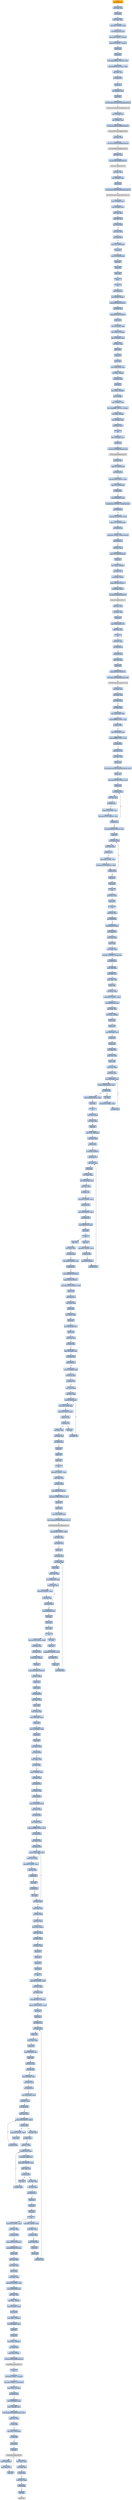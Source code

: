 digraph G {
node[shape=rectangle,style=filled,fillcolor=lightsteelblue,color=lightsteelblue]
bgcolor="transparent"
a0x0040e379call_0x00415d46[label="start\ncall 0x00415d46",color="lightgrey",fillcolor="orange"];
a0x00415d46movl_edi_edi[label="0x00415d46\nmovl %edi, %edi"];
a0x00415d48pushl_ebp[label="0x00415d48\npushl %ebp"];
a0x00415d49movl_esp_ebp[label="0x00415d49\nmovl %esp, %ebp"];
a0x00415d4bsubl_0x10UINT8_esp[label="0x00415d4b\nsubl $0x10<UINT8>, %esp"];
a0x00415d4emovl_0x004255d4_eax[label="0x00415d4e\nmovl 0x004255d4, %eax"];
a0x00415d53andl_0x0UINT8__8ebp_[label="0x00415d53\nandl $0x0<UINT8>, -8(%ebp)"];
a0x00415d57andl_0x0UINT8__4ebp_[label="0x00415d57\nandl $0x0<UINT8>, -4(%ebp)"];
a0x00415d5bpushl_ebx[label="0x00415d5b\npushl %ebx"];
a0x00415d5cpushl_edi[label="0x00415d5c\npushl %edi"];
a0x00415d5dmovl_0xbb40e64eUINT32_edi[label="0x00415d5d\nmovl $0xbb40e64e<UINT32>, %edi"];
a0x00415d62movl_0xffff0000UINT32_ebx[label="0x00415d62\nmovl $0xffff0000<UINT32>, %ebx"];
a0x00415d67cmpl_edi_eax[label="0x00415d67\ncmpl %edi, %eax"];
a0x00415d69je_0x00415d78[label="0x00415d69\nje 0x00415d78"];
a0x00415d78pushl_esi[label="0x00415d78\npushl %esi"];
a0x00415d79leal__8ebp__eax[label="0x00415d79\nleal -8(%ebp), %eax"];
a0x00415d7cpushl_eax[label="0x00415d7c\npushl %eax"];
a0x00415d7dcall_GetSystemTimeAsFileTime_kernel32_dll[label="0x00415d7d\ncall GetSystemTimeAsFileTime@kernel32.dll"];
GetSystemTimeAsFileTime_kernel32_dll[label="GetSystemTimeAsFileTime@kernel32.dll",color="lightgrey",fillcolor="lightgrey"];
a0x00415d83movl__4ebp__esi[label="0x00415d83\nmovl -4(%ebp), %esi"];
a0x00415d86xorl__8ebp__esi[label="0x00415d86\nxorl -8(%ebp), %esi"];
a0x00415d89call_GetCurrentProcessId_kernel32_dll[label="0x00415d89\ncall GetCurrentProcessId@kernel32.dll"];
GetCurrentProcessId_kernel32_dll[label="GetCurrentProcessId@kernel32.dll",color="lightgrey",fillcolor="lightgrey"];
a0x00415d8fxorl_eax_esi[label="0x00415d8f\nxorl %eax, %esi"];
a0x00415d91call_GetCurrentThreadId_kernel32_dll[label="0x00415d91\ncall GetCurrentThreadId@kernel32.dll"];
GetCurrentThreadId_kernel32_dll[label="GetCurrentThreadId@kernel32.dll",color="lightgrey",fillcolor="lightgrey"];
a0x00415d97xorl_eax_esi[label="0x00415d97\nxorl %eax, %esi"];
a0x00415d99call_GetTickCount_kernel32_dll[label="0x00415d99\ncall GetTickCount@kernel32.dll"];
GetTickCount_kernel32_dll[label="GetTickCount@kernel32.dll",color="lightgrey",fillcolor="lightgrey"];
a0x00415d9fxorl_eax_esi[label="0x00415d9f\nxorl %eax, %esi"];
a0x00415da1leal__16ebp__eax[label="0x00415da1\nleal -16(%ebp), %eax"];
a0x00415da4pushl_eax[label="0x00415da4\npushl %eax"];
a0x00415da5call_QueryPerformanceCounter_kernel32_dll[label="0x00415da5\ncall QueryPerformanceCounter@kernel32.dll"];
QueryPerformanceCounter_kernel32_dll[label="QueryPerformanceCounter@kernel32.dll",color="lightgrey",fillcolor="lightgrey"];
a0x00415dabmovl__12ebp__eax[label="0x00415dab\nmovl -12(%ebp), %eax"];
a0x00415daexorl__16ebp__eax[label="0x00415dae\nxorl -16(%ebp), %eax"];
a0x00415db1xorl_eax_esi[label="0x00415db1\nxorl %eax, %esi"];
a0x00415db3cmpl_edi_esi[label="0x00415db3\ncmpl %edi, %esi"];
a0x00415db5jne_0x00415dbe[label="0x00415db5\njne 0x00415dbe"];
a0x00415dbetestl_esi_ebx[label="0x00415dbe\ntestl %esi, %ebx"];
a0x00415dc0jne_0x00415dce[label="0x00415dc0\njne 0x00415dce"];
a0x00415dcemovl_esi_0x004255d4[label="0x00415dce\nmovl %esi, 0x004255d4"];
a0x00415dd4notl_esi[label="0x00415dd4\nnotl %esi"];
a0x00415dd6movl_esi_0x004255d8[label="0x00415dd6\nmovl %esi, 0x004255d8"];
a0x00415ddcpopl_esi[label="0x00415ddc\npopl %esi"];
a0x00415dddpopl_edi[label="0x00415ddd\npopl %edi"];
a0x00415ddepopl_ebx[label="0x00415dde\npopl %ebx"];
a0x00415ddfleave_[label="0x00415ddf\nleave "];
a0x00415de0ret[label="0x00415de0\nret"];
a0x0040e37ejmp_0x0040e20c[label="0x0040e37e\njmp 0x0040e20c"];
a0x0040e20cpushl_0x58UINT8[label="0x0040e20c\npushl $0x58<UINT8>"];
a0x0040e20epushl_0x4239c0UINT32[label="0x0040e20e\npushl $0x4239c0<UINT32>"];
a0x0040e213call_0x00410f40[label="0x0040e213\ncall 0x00410f40"];
a0x00410f40pushl_0x410fa0UINT32[label="0x00410f40\npushl $0x410fa0<UINT32>"];
a0x00410f45pushl_fs_0[label="0x00410f45\npushl %fs:0"];
a0x00410f4cmovl_0x10esp__eax[label="0x00410f4c\nmovl 0x10(%esp), %eax"];
a0x00410f50movl_ebp_0x10esp_[label="0x00410f50\nmovl %ebp, 0x10(%esp)"];
a0x00410f54leal_0x10esp__ebp[label="0x00410f54\nleal 0x10(%esp), %ebp"];
a0x00410f58subl_eax_esp[label="0x00410f58\nsubl %eax, %esp"];
a0x00410f5apushl_ebx[label="0x00410f5a\npushl %ebx"];
a0x00410f5bpushl_esi[label="0x00410f5b\npushl %esi"];
a0x00410f5cpushl_edi[label="0x00410f5c\npushl %edi"];
a0x00410f5dmovl_0x004255d4_eax[label="0x00410f5d\nmovl 0x004255d4, %eax"];
a0x00410f62xorl_eax__4ebp_[label="0x00410f62\nxorl %eax, -4(%ebp)"];
a0x00410f65xorl_ebp_eax[label="0x00410f65\nxorl %ebp, %eax"];
a0x00410f67pushl_eax[label="0x00410f67\npushl %eax"];
a0x00410f68movl_esp__24ebp_[label="0x00410f68\nmovl %esp, -24(%ebp)"];
a0x00410f6bpushl__8ebp_[label="0x00410f6b\npushl -8(%ebp)"];
a0x00410f6emovl__4ebp__eax[label="0x00410f6e\nmovl -4(%ebp), %eax"];
a0x00410f71movl_0xfffffffeUINT32__4ebp_[label="0x00410f71\nmovl $0xfffffffe<UINT32>, -4(%ebp)"];
a0x00410f78movl_eax__8ebp_[label="0x00410f78\nmovl %eax, -8(%ebp)"];
a0x00410f7bleal__16ebp__eax[label="0x00410f7b\nleal -16(%ebp), %eax"];
a0x00410f7emovl_eax_fs_0[label="0x00410f7e\nmovl %eax, %fs:0"];
a0x00410f84ret[label="0x00410f84\nret"];
a0x0040e218leal__104ebp__eax[label="0x0040e218\nleal -104(%ebp), %eax"];
a0x0040e21bpushl_eax[label="0x0040e21b\npushl %eax"];
a0x0040e21ccall_GetStartupInfoW_kernel32_dll[label="0x0040e21c\ncall GetStartupInfoW@kernel32.dll"];
GetStartupInfoW_kernel32_dll[label="GetStartupInfoW@kernel32.dll",color="lightgrey",fillcolor="lightgrey"];
a0x0040e222xorl_esi_esi[label="0x0040e222\nxorl %esi, %esi"];
a0x0040e224cmpl_esi_0x00428208[label="0x0040e224\ncmpl %esi, 0x00428208"];
a0x0040e22ajne_0x0040e237[label="0x0040e22a\njne 0x0040e237"];
a0x0040e237movl_0x5a4dUINT32_eax[label="0x0040e237\nmovl $0x5a4d<UINT32>, %eax"];
a0x0040e23ccmpw_ax_0x00400000[label="0x0040e23c\ncmpw %ax, 0x00400000"];
a0x0040e243je_0x0040e24a[label="0x0040e243\nje 0x0040e24a"];
a0x0040e24amovl_0x0040003c_eax[label="0x0040e24a\nmovl 0x0040003c, %eax"];
a0x0040e24fcmpl_0x4550UINT32_0x400000eax_[label="0x0040e24f\ncmpl $0x4550<UINT32>, 0x400000(%eax)"];
a0x0040e259jne_0x0040e245[label="0x0040e259\njne 0x0040e245"];
a0x0040e25bmovl_0x10bUINT32_ecx[label="0x0040e25b\nmovl $0x10b<UINT32>, %ecx"];
a0x0040e260cmpw_cx_0x400018eax_[label="0x0040e260\ncmpw %cx, 0x400018(%eax)"];
a0x0040e267jne_0x0040e245[label="0x0040e267\njne 0x0040e245"];
a0x0040e269cmpl_0xeUINT8_0x400074eax_[label="0x0040e269\ncmpl $0xe<UINT8>, 0x400074(%eax)"];
a0x0040e270jbe_0x0040e245[label="0x0040e270\njbe 0x0040e245"];
a0x0040e272xorl_ecx_ecx[label="0x0040e272\nxorl %ecx, %ecx"];
a0x0040e274cmpl_esi_0x4000e8eax_[label="0x0040e274\ncmpl %esi, 0x4000e8(%eax)"];
a0x0040e27asetne_cl[label="0x0040e27a\nsetne %cl"];
a0x0040e27dmovl_ecx__28ebp_[label="0x0040e27d\nmovl %ecx, -28(%ebp)"];
a0x0040e280call_0x0041112f[label="0x0040e280\ncall 0x0041112f"];
a0x0041112fpushl_0x0UINT8[label="0x0041112f\npushl $0x0<UINT8>"];
a0x00411131pushl_0x1000UINT32[label="0x00411131\npushl $0x1000<UINT32>"];
a0x00411136pushl_0x0UINT8[label="0x00411136\npushl $0x0<UINT8>"];
a0x00411138call_HeapCreate_kernel32_dll[label="0x00411138\ncall HeapCreate@kernel32.dll"];
HeapCreate_kernel32_dll[label="HeapCreate@kernel32.dll",color="lightgrey",fillcolor="lightgrey"];
a0x0041113exorl_ecx_ecx[label="0x0041113e\nxorl %ecx, %ecx"];
a0x00411140testl_eax_eax[label="0x00411140\ntestl %eax, %eax"];
a0x00411142setne_cl[label="0x00411142\nsetne %cl"];
a0x00411145movl_eax_0x00427778[label="0x00411145\nmovl %eax, 0x00427778"];
a0x0041114amovl_ecx_eax[label="0x0041114a\nmovl %ecx, %eax"];
a0x0041114cret[label="0x0041114c\nret"];
a0x0040e285testl_eax_eax[label="0x0040e285\ntestl %eax, %eax"];
a0x0040e287jne_0x0040e291[label="0x0040e287\njne 0x0040e291"];
a0x0040e291call_0x00413e46[label="0x0040e291\ncall 0x00413e46"];
a0x00413e46movl_edi_edi[label="0x00413e46\nmovl %edi, %edi"];
a0x00413e48pushl_edi[label="0x00413e48\npushl %edi"];
a0x00413e49pushl_0x41f178UINT32[label="0x00413e49\npushl $0x41f178<UINT32>"];
a0x00413e4ecall_GetModuleHandleW_kernel32_dll[label="0x00413e4e\ncall GetModuleHandleW@kernel32.dll"];
GetModuleHandleW_kernel32_dll[label="GetModuleHandleW@kernel32.dll",color="lightgrey",fillcolor="lightgrey"];
a0x00413e54movl_eax_edi[label="0x00413e54\nmovl %eax, %edi"];
a0x00413e56testl_edi_edi[label="0x00413e56\ntestl %edi, %edi"];
a0x00413e58jne_0x00413e63[label="0x00413e58\njne 0x00413e63"];
a0x00413e5acall_0x00413b93[label="0x00413e5a\ncall 0x00413b93"];
a0x00413b93movl_0x004259a4_eax[label="0x00413b93\nmovl 0x004259a4, %eax"];
a0x00413b98cmpl_0xffffffffUINT8_eax[label="0x00413b98\ncmpl $0xffffffff<UINT8>, %eax"];
a0x00413b9bje_0x00413bb3[label="0x00413b9b\nje 0x00413bb3"];
a0x00413bb3movl_0x004259a8_eax[label="0x00413bb3\nmovl 0x004259a8, %eax"];
a0x00413bb8cmpl_0xffffffffUINT8_eax[label="0x00413bb8\ncmpl $0xffffffff<UINT8>, %eax"];
a0x00413bbbje_0x00413bcb[label="0x00413bbb\nje 0x00413bcb"];
a0x00413bcbjmp_0x00411233[label="0x00413bcb\njmp 0x00411233"];
a0x00411233movl_edi_edi[label="0x00411233\nmovl %edi, %edi"];
a0x00411235pushl_ebx[label="0x00411235\npushl %ebx"];
a0x00411236movl_DeleteCriticalSection_kernel32_dll_ebx[label="0x00411236\nmovl DeleteCriticalSection@kernel32.dll, %ebx"];
a0x0041123cpushl_esi[label="0x0041123c\npushl %esi"];
a0x0041123dmovl_0x425630UINT32_esi[label="0x0041123d\nmovl $0x425630<UINT32>, %esi"];
a0x00411242pushl_edi[label="0x00411242\npushl %edi"];
a0x00411243movl_esi__edi[label="0x00411243\nmovl (%esi), %edi"];
a0x00411245testl_edi_edi[label="0x00411245\ntestl %edi, %edi"];
a0x00411247je_0x0041125c[label="0x00411247\nje 0x0041125c"];
a0x0041125caddl_0x8UINT8_esi[label="0x0041125c\naddl $0x8<UINT8>, %esi"];
a0x0041125fcmpl_0x425750UINT32_esi[label="0x0041125f\ncmpl $0x425750<UINT32>, %esi"];
a0x00411265jl_0x00411243[label="0x00411265\njl 0x00411243"];
a0x00411267movl_0x425630UINT32_esi[label="0x00411267\nmovl $0x425630<UINT32>, %esi"];
a0x0041126cpopl_edi[label="0x0041126c\npopl %edi"];
a0x0041126dmovl_esi__eax[label="0x0041126d\nmovl (%esi), %eax"];
a0x0041126ftestl_eax_eax[label="0x0041126f\ntestl %eax, %eax"];
a0x00411271je_0x0041127c[label="0x00411271\nje 0x0041127c"];
a0x0041127caddl_0x8UINT8_esi[label="0x0041127c\naddl $0x8<UINT8>, %esi"];
a0x0041127fcmpl_0x425750UINT32_esi[label="0x0041127f\ncmpl $0x425750<UINT32>, %esi"];
a0x00411285jl_0x0041126d[label="0x00411285\njl 0x0041126d"];
a0x00411287popl_esi[label="0x00411287\npopl %esi"];
a0x00411288popl_ebx[label="0x00411288\npopl %ebx"];
a0x00411289ret[label="0x00411289\nret"];
a0x00413e5fxorl_eax_eax[label="0x00413e5f\nxorl %eax, %eax"];
a0x00413e61popl_edi[label="0x00413e61\npopl %edi"];
a0x00413e62ret[label="0x00413e62\nret"];
a0x0040e296testl_eax_eax[label="0x0040e296\ntestl %eax, %eax"];
a0x0040e298jne_0x0040e2a2[label="0x0040e298\njne 0x0040e2a2"];
a0x0040e29apushl_0x10UINT8[label="0x0040e29a\npushl $0x10<UINT8>"];
a0x0040e29ccall_0x0040e1e3[label="0x0040e29c\ncall 0x0040e1e3"];
a0x0040e1e3movl_edi_edi[label="0x0040e1e3\nmovl %edi, %edi"];
a0x0040e1e5pushl_ebp[label="0x0040e1e5\npushl %ebp"];
a0x0040e1e6movl_esp_ebp[label="0x0040e1e6\nmovl %esp, %ebp"];
a0x0040e1e8cmpl_0x1UINT8_0x00427444[label="0x0040e1e8\ncmpl $0x1<UINT8>, 0x00427444"];
a0x0040e1efjne_0x0040e1f6[label="0x0040e1ef\njne 0x0040e1f6"];
a0x0040e1f6pushl_0x8ebp_[label="0x0040e1f6\npushl 0x8(%ebp)"];
a0x0040e1f9call_0x00415272[label="0x0040e1f9\ncall 0x00415272"];
a0x00415272movl_edi_edi[label="0x00415272\nmovl %edi, %edi"];
a0x00415274pushl_ebp[label="0x00415274\npushl %ebp"];
a0x00415275movl_esp_ebp[label="0x00415275\nmovl %esp, %ebp"];
a0x00415277subl_0x1fcUINT32_esp[label="0x00415277\nsubl $0x1fc<UINT32>, %esp"];
a0x0041527dmovl_0x004255d4_eax[label="0x0041527d\nmovl 0x004255d4, %eax"];
a0x00415282xorl_ebp_eax[label="0x00415282\nxorl %ebp, %eax"];
a0x00415284movl_eax__4ebp_[label="0x00415284\nmovl %eax, -4(%ebp)"];
a0x00415287pushl_ebx[label="0x00415287\npushl %ebx"];
a0x00415288pushl_esi[label="0x00415288\npushl %esi"];
a0x00415289movl_0x8ebp__esi[label="0x00415289\nmovl 0x8(%ebp), %esi"];
a0x0041528cpushl_edi[label="0x0041528c\npushl %edi"];
a0x0041528dpushl_esi[label="0x0041528d\npushl %esi"];
a0x0041528ecall_0x0041524c[label="0x0041528e\ncall 0x0041524c"];
a0x0041524cmovl_edi_edi[label="0x0041524c\nmovl %edi, %edi"];
a0x0041524epushl_ebp[label="0x0041524e\npushl %ebp"];
a0x0041524fmovl_esp_ebp[label="0x0041524f\nmovl %esp, %ebp"];
a0x00415251xorl_eax_eax[label="0x00415251\nxorl %eax, %eax"];
a0x00415253movl_0x8ebp__ecx[label="0x00415253\nmovl 0x8(%ebp), %ecx"];
a0x00415256cmpl_0x41fa40eax8__ecx[label="0x00415256\ncmpl 0x41fa40(,%eax,8), %ecx"];
a0x0041525dje_0x00415269[label="0x0041525d\nje 0x00415269"];
a0x0041525fincl_eax[label="0x0041525f\nincl %eax"];
a0x00415260cmpl_0x16UINT8_eax[label="0x00415260\ncmpl $0x16<UINT8>, %eax"];
a0x00415263jb_0x00415253[label="0x00415263\njb 0x00415253"];
a0x00415269movl_0x41fa44eax8__eax[label="0x00415269\nmovl 0x41fa44(,%eax,8), %eax"];
a0x00415270popl_ebp[label="0x00415270\npopl %ebp"];
a0x00415271ret[label="0x00415271\nret"];
a0x00415293movl_eax_edi[label="0x00415293\nmovl %eax, %edi"];
a0x00415295xorl_ebx_ebx[label="0x00415295\nxorl %ebx, %ebx"];
a0x00415297popl_ecx[label="0x00415297\npopl %ecx"];
a0x00415298movl_edi__508ebp_[label="0x00415298\nmovl %edi, -508(%ebp)"];
a0x0041529ecmpl_ebx_edi[label="0x0041529e\ncmpl %ebx, %edi"];
a0x004152a0je_0x00415412[label="0x004152a0\nje 0x00415412"];
a0x004152a6pushl_0x3UINT8[label="0x004152a6\npushl $0x3<UINT8>"];
a0x004152a8call_0x0041c127[label="0x004152a8\ncall 0x0041c127"];
a0x0041c127movl_edi_edi[label="0x0041c127\nmovl %edi, %edi"];
a0x0041c129pushl_ebp[label="0x0041c129\npushl %ebp"];
a0x0041c12amovl_esp_ebp[label="0x0041c12a\nmovl %esp, %ebp"];
a0x0041c12cmovl_0x8ebp__ecx[label="0x0041c12c\nmovl 0x8(%ebp), %ecx"];
a0x0041c12ftestl_ecx_ecx[label="0x0041c12f\ntestl %ecx, %ecx"];
a0x0041c131js_0x0041c151[label="0x0041c131\njs 0x0041c151"];
a0x0041c133cmpl_0x2UINT8_ecx[label="0x0041c133\ncmpl $0x2<UINT8>, %ecx"];
a0x0041c136jle_0x0041c144[label="0x0041c136\njle 0x0041c144"];
a0x0041c138cmpl_0x3UINT8_ecx[label="0x0041c138\ncmpl $0x3<UINT8>, %ecx"];
a0x0041c13bjne_0x0041c151[label="0x0041c13b\njne 0x0041c151"];
a0x0041c13dmovl_0x00427444_eax[label="0x0041c13d\nmovl 0x00427444, %eax"];
a0x0041c142popl_ebp[label="0x0041c142\npopl %ebp"];
a0x0041c143ret[label="0x0041c143\nret"];
a0x004152adpopl_ecx[label="0x004152ad\npopl %ecx"];
a0x004152aecmpl_0x1UINT8_eax[label="0x004152ae\ncmpl $0x1<UINT8>, %eax"];
a0x004152b1je_0x004153be[label="0x004152b1\nje 0x004153be"];
a0x004152b7pushl_0x3UINT8[label="0x004152b7\npushl $0x3<UINT8>"];
a0x004152b9call_0x0041c127[label="0x004152b9\ncall 0x0041c127"];
a0x004152bepopl_ecx[label="0x004152be\npopl %ecx"];
a0x004152bftestl_eax_eax[label="0x004152bf\ntestl %eax, %eax"];
a0x004152c1jne_0x004152d0[label="0x004152c1\njne 0x004152d0"];
a0x004152d0cmpl_0xfcUINT32_esi[label="0x004152d0\ncmpl $0xfc<UINT32>, %esi"];
a0x004152d6je_0x00415412[label="0x004152d6\nje 0x00415412"];
a0x004152dcpushl_0x41fb7cUINT32[label="0x004152dc\npushl $0x41fb7c<UINT32>"];
a0x004152e1pushl_0x314UINT32[label="0x004152e1\npushl $0x314<UINT32>"];
a0x004152e6movl_0x427930UINT32_edi[label="0x004152e6\nmovl $0x427930<UINT32>, %edi"];
a0x004152ebpushl_edi[label="0x004152eb\npushl %edi"];
a0x004152eccall_0x0041c0c4[label="0x004152ec\ncall 0x0041c0c4"];
a0x0041c0c4movl_edi_edi[label="0x0041c0c4\nmovl %edi, %edi"];
a0x0041c0c6pushl_ebp[label="0x0041c0c6\npushl %ebp"];
a0x0041c0c7movl_esp_ebp[label="0x0041c0c7\nmovl %esp, %ebp"];
a0x0041c0c9pushl_esi[label="0x0041c0c9\npushl %esi"];
a0x0041c0camovl_0x8ebp__esi[label="0x0041c0ca\nmovl 0x8(%ebp), %esi"];
a0x0041c0cdpushl_edi[label="0x0041c0cd\npushl %edi"];
a0x0041c0cetestl_esi_esi[label="0x0041c0ce\ntestl %esi, %esi"];
a0x0041c0d0je_0x0041c0d9[label="0x0041c0d0\nje 0x0041c0d9"];
a0x0041c0d2movl_0xcebp__edi[label="0x0041c0d2\nmovl 0xc(%ebp), %edi"];
a0x0041c0d5testl_edi_edi[label="0x0041c0d5\ntestl %edi, %edi"];
a0x0041c0d7jne_0x0041c0ee[label="0x0041c0d7\njne 0x0041c0ee"];
a0x0041c0eemovl_0x10ebp__eax[label="0x0041c0ee\nmovl 0x10(%ebp), %eax"];
a0x0041c0f1testl_eax_eax[label="0x0041c0f1\ntestl %eax, %eax"];
a0x0041c0f3jne_0x0041c0fa[label="0x0041c0f3\njne 0x0041c0fa"];
a0x0041c0famovl_esi_edx[label="0x0041c0fa\nmovl %esi, %edx"];
a0x0041c0fcsubl_eax_edx[label="0x0041c0fc\nsubl %eax, %edx"];
a0x0041c0femovzwl_eax__ecx[label="0x0041c0fe\nmovzwl (%eax), %ecx"];
a0x0041c101movw_cx_edxeax_[label="0x0041c101\nmovw %cx, (%edx,%eax)"];
a0x0041c105addl_0x2UINT8_eax[label="0x0041c105\naddl $0x2<UINT8>, %eax"];
a0x0041c108testw_cx_cx[label="0x0041c108\ntestw %cx, %cx"];
a0x0041c10bje_0x0041c110[label="0x0041c10b\nje 0x0041c110"];
a0x0041c10ddecl_edi[label="0x0041c10d\ndecl %edi"];
a0x0041c10ejne_0x0041c0fe[label="0x0041c10e\njne 0x0041c0fe"];
a0x0041c110xorl_eax_eax[label="0x0041c110\nxorl %eax, %eax"];
a0x0041c112testl_edi_edi[label="0x0041c112\ntestl %edi, %edi"];
a0x0041c114jne_0x0041c0ea[label="0x0041c114\njne 0x0041c0ea"];
a0x0041c0eapopl_edi[label="0x0041c0ea\npopl %edi"];
a0x0041c0ebpopl_esi[label="0x0041c0eb\npopl %esi"];
a0x0041c0ecpopl_ebp[label="0x0041c0ec\npopl %ebp"];
a0x0041c0edret[label="0x0041c0ed\nret"];
a0x004152f1addl_0xcUINT8_esp[label="0x004152f1\naddl $0xc<UINT8>, %esp"];
a0x004152f4testl_eax_eax[label="0x004152f4\ntestl %eax, %eax"];
a0x004152f6jne_0x004153b4[label="0x004152f6\njne 0x004153b4"];
a0x004152fcpushl_0x104UINT32[label="0x004152fc\npushl $0x104<UINT32>"];
a0x00415301movl_0x427962UINT32_esi[label="0x00415301\nmovl $0x427962<UINT32>, %esi"];
a0x00415306pushl_esi[label="0x00415306\npushl %esi"];
a0x00415307pushl_ebx[label="0x00415307\npushl %ebx"];
a0x00415308movw_ax_0x00427b6a[label="0x00415308\nmovw %ax, 0x00427b6a"];
a0x0041530ecall_GetModuleFileNameW_kernel32_dll[label="0x0041530e\ncall GetModuleFileNameW@kernel32.dll"];
GetModuleFileNameW_kernel32_dll[label="GetModuleFileNameW@kernel32.dll",color="lightgrey",fillcolor="lightgrey"];
a0x00415314movl_0x2fbUINT32_ebx[label="0x00415314\nmovl $0x2fb<UINT32>, %ebx"];
a0x00415319testl_eax_eax[label="0x00415319\ntestl %eax, %eax"];
a0x0041531bjne_0x0041533c[label="0x0041531b\njne 0x0041533c"];
a0x0041533cpushl_esi[label="0x0041533c\npushl %esi"];
a0x0041533dcall_0x00414a39[label="0x0041533d\ncall 0x00414a39"];
a0x00414a39movl_edi_edi[label="0x00414a39\nmovl %edi, %edi"];
a0x00414a3bpushl_ebp[label="0x00414a3b\npushl %ebp"];
a0x00414a3cmovl_esp_ebp[label="0x00414a3c\nmovl %esp, %ebp"];
a0x00414a3emovl_0x8ebp__eax[label="0x00414a3e\nmovl 0x8(%ebp), %eax"];
a0x00414a41movw_eax__cx[label="0x00414a41\nmovw (%eax), %cx"];
a0x00414a44addl_0x2UINT8_eax[label="0x00414a44\naddl $0x2<UINT8>, %eax"];
a0x00414a47testw_cx_cx[label="0x00414a47\ntestw %cx, %cx"];
a0x00414a4ajne_0x00414a41[label="0x00414a4a\njne 0x00414a41"];
a0x00414a4csubl_0x8ebp__eax[label="0x00414a4c\nsubl 0x8(%ebp), %eax"];
a0x00414a4fsarl_eax[label="0x00414a4f\nsarl %eax"];
a0x00414a51decl_eax[label="0x00414a51\ndecl %eax"];
a0x00414a52popl_ebp[label="0x00414a52\npopl %ebp"];
a0x00414a53ret[label="0x00414a53\nret"];
a0x00415342incl_eax[label="0x00415342\nincl %eax"];
a0x00415343popl_ecx[label="0x00415343\npopl %ecx"];
a0x00415344cmpl_0x3cUINT8_eax[label="0x00415344\ncmpl $0x3c<UINT8>, %eax"];
a0x00415347jbe_0x00415373[label="0x00415347\njbe 0x00415373"];
a0x00415349pushl_esi[label="0x00415349\npushl %esi"];
a0x0041534acall_0x00414a39[label="0x0041534a\ncall 0x00414a39"];
a0x0041534fleal_0x4278eceax2__eax[label="0x0041534f\nleal 0x4278ec(,%eax,2), %eax"];
a0x00415356movl_eax_ecx[label="0x00415356\nmovl %eax, %ecx"];
a0x00415358subl_esi_ecx[label="0x00415358\nsubl %esi, %ecx"];
a0x0041535apushl_0x3UINT8[label="0x0041535a\npushl $0x3<UINT8>"];
a0x0041535csarl_ecx[label="0x0041535c\nsarl %ecx"];
a0x0041535epushl_0x41fb44UINT32[label="0x0041535e\npushl $0x41fb44<UINT32>"];
a0x00415363subl_ecx_ebx[label="0x00415363\nsubl %ecx, %ebx"];
a0x00415365pushl_ebx[label="0x00415365\npushl %ebx"];
a0x00415366pushl_eax[label="0x00415366\npushl %eax"];
a0x00415367call_0x00415636[label="0x00415367\ncall 0x00415636"];
a0x00415636movl_edi_edi[label="0x00415636\nmovl %edi, %edi"];
a0x00415638pushl_ebp[label="0x00415638\npushl %ebp"];
a0x00415639movl_esp_ebp[label="0x00415639\nmovl %esp, %ebp"];
a0x0041563bmovl_0x8ebp__edx[label="0x0041563b\nmovl 0x8(%ebp), %edx"];
a0x0041563epushl_ebx[label="0x0041563e\npushl %ebx"];
a0x0041563fmovl_0x14ebp__ebx[label="0x0041563f\nmovl 0x14(%ebp), %ebx"];
a0x00415642pushl_esi[label="0x00415642\npushl %esi"];
a0x00415643pushl_edi[label="0x00415643\npushl %edi"];
a0x00415644testl_ebx_ebx[label="0x00415644\ntestl %ebx, %ebx"];
a0x00415646jne_0x00415658[label="0x00415646\njne 0x00415658"];
a0x00415658testl_edx_edx[label="0x00415658\ntestl %edx, %edx"];
a0x0041565aje_0x00415663[label="0x0041565a\nje 0x00415663"];
a0x0041565cmovl_0xcebp__edi[label="0x0041565c\nmovl 0xc(%ebp), %edi"];
a0x0041565ftestl_edi_edi[label="0x0041565f\ntestl %edi, %edi"];
a0x00415661jne_0x00415676[label="0x00415661\njne 0x00415676"];
a0x00415676testl_ebx_ebx[label="0x00415676\ntestl %ebx, %ebx"];
a0x00415678jne_0x00415681[label="0x00415678\njne 0x00415681"];
a0x00415681movl_0x10ebp__ecx[label="0x00415681\nmovl 0x10(%ebp), %ecx"];
a0x00415684testl_ecx_ecx[label="0x00415684\ntestl %ecx, %ecx"];
a0x00415686jne_0x0041568f[label="0x00415686\njne 0x0041568f"];
a0x0041568fmovl_edx_eax[label="0x0041568f\nmovl %edx, %eax"];
a0x00415691cmpl_0xffffffffUINT8_ebx[label="0x00415691\ncmpl $0xffffffff<UINT8>, %ebx"];
a0x00415694jne_0x004156ae[label="0x00415694\njne 0x004156ae"];
a0x004156aemovl_ecx_esi[label="0x004156ae\nmovl %ecx, %esi"];
a0x004156b0subl_edx_esi[label="0x004156b0\nsubl %edx, %esi"];
a0x004156b2movzwl_esieax__ecx[label="0x004156b2\nmovzwl (%esi,%eax), %ecx"];
a0x004156b6movw_cx_eax_[label="0x004156b6\nmovw %cx, (%eax)"];
a0x004156b9addl_0x2UINT8_eax[label="0x004156b9\naddl $0x2<UINT8>, %eax"];
a0x004156bctestw_cx_cx[label="0x004156bc\ntestw %cx, %cx"];
a0x004156bfje_0x004156c7[label="0x004156bf\nje 0x004156c7"];
a0x004156c1decl_edi[label="0x004156c1\ndecl %edi"];
a0x004156c2je_0x004156c7[label="0x004156c2\nje 0x004156c7"];
a0x004156c4decl_ebx[label="0x004156c4\ndecl %ebx"];
a0x004156c5jne_0x004156b2[label="0x004156c5\njne 0x004156b2"];
a0x004156c7testl_ebx_ebx[label="0x004156c7\ntestl %ebx, %ebx"];
a0x004156c9jne_0x004156d0[label="0x004156c9\njne 0x004156d0"];
a0x004156cbxorl_ecx_ecx[label="0x004156cb\nxorl %ecx, %ecx"];
a0x004156cdmovw_cx_eax_[label="0x004156cd\nmovw %cx, (%eax)"];
a0x004156d0testl_edi_edi[label="0x004156d0\ntestl %edi, %edi"];
a0x004156d2jne_0x00415651[label="0x004156d2\njne 0x00415651"];
a0x00415651xorl_eax_eax[label="0x00415651\nxorl %eax, %eax"];
a0x00415653popl_edi[label="0x00415653\npopl %edi"];
a0x00415654popl_esi[label="0x00415654\npopl %esi"];
a0x00415655popl_ebx[label="0x00415655\npopl %ebx"];
a0x00415656popl_ebp[label="0x00415656\npopl %ebp"];
a0x00415657ret[label="0x00415657\nret"];
a0x0041536caddl_0x14UINT8_esp[label="0x0041536c\naddl $0x14<UINT8>, %esp"];
a0x0041536ftestl_eax_eax[label="0x0041536f\ntestl %eax, %eax"];
a0x00415371jne_0x00415330[label="0x00415371\njne 0x00415330"];
a0x00415373pushl_0x41fb3cUINT32[label="0x00415373\npushl $0x41fb3c<UINT32>"];
a0x00415378movl_0x314UINT32_esi[label="0x00415378\nmovl $0x314<UINT32>, %esi"];
a0x0041537dpushl_esi[label="0x0041537d\npushl %esi"];
a0x0041537epushl_edi[label="0x0041537e\npushl %edi"];
a0x0041537fcall_0x0041c04f[label="0x0041537f\ncall 0x0041c04f"];
a0x0041c04fmovl_edi_edi[label="0x0041c04f\nmovl %edi, %edi"];
a0x0041c051pushl_ebp[label="0x0041c051\npushl %ebp"];
a0x0041c052movl_esp_ebp[label="0x0041c052\nmovl %esp, %ebp"];
a0x0041c054pushl_esi[label="0x0041c054\npushl %esi"];
a0x0041c055movl_0x8ebp__esi[label="0x0041c055\nmovl 0x8(%ebp), %esi"];
a0x0041c058pushl_edi[label="0x0041c058\npushl %edi"];
a0x0041c059testl_esi_esi[label="0x0041c059\ntestl %esi, %esi"];
a0x0041c05bje_0x0041c064[label="0x0041c05b\nje 0x0041c064"];
a0x0041c05dmovl_0xcebp__edi[label="0x0041c05d\nmovl 0xc(%ebp), %edi"];
a0x0041c060testl_edi_edi[label="0x0041c060\ntestl %edi, %edi"];
a0x0041c062jne_0x0041c079[label="0x0041c062\njne 0x0041c079"];
a0x0041c079movl_0x10ebp__ecx[label="0x0041c079\nmovl 0x10(%ebp), %ecx"];
a0x0041c07ctestl_ecx_ecx[label="0x0041c07c\ntestl %ecx, %ecx"];
a0x0041c07ejne_0x0041c087[label="0x0041c07e\njne 0x0041c087"];
a0x0041c087movl_esi_edx[label="0x0041c087\nmovl %esi, %edx"];
a0x0041c089cmpw_0x0UINT8_edx_[label="0x0041c089\ncmpw $0x0<UINT8>, (%edx)"];
a0x0041c08dje_0x0041c095[label="0x0041c08d\nje 0x0041c095"];
a0x0041c08faddl_0x2UINT8_edx[label="0x0041c08f\naddl $0x2<UINT8>, %edx"];
a0x0041c092decl_edi[label="0x0041c092\ndecl %edi"];
a0x0041c093jne_0x0041c089[label="0x0041c093\njne 0x0041c089"];
a0x0041c095testl_edi_edi[label="0x0041c095\ntestl %edi, %edi"];
a0x0041c097je_0x0041c080[label="0x0041c097\nje 0x0041c080"];
a0x0041c099subl_ecx_edx[label="0x0041c099\nsubl %ecx, %edx"];
a0x0041c09bmovzwl_ecx__eax[label="0x0041c09b\nmovzwl (%ecx), %eax"];
a0x0041c09emovw_ax_edxecx_[label="0x0041c09e\nmovw %ax, (%edx,%ecx)"];
a0x0041c0a2addl_0x2UINT8_ecx[label="0x0041c0a2\naddl $0x2<UINT8>, %ecx"];
a0x0041c0a5testw_ax_ax[label="0x0041c0a5\ntestw %ax, %ax"];
a0x0041c0a8je_0x0041c0ad[label="0x0041c0a8\nje 0x0041c0ad"];
a0x0041c0aadecl_edi[label="0x0041c0aa\ndecl %edi"];
a0x0041c0abjne_0x0041c09b[label="0x0041c0ab\njne 0x0041c09b"];
a0x0041c0adxorl_eax_eax[label="0x0041c0ad\nxorl %eax, %eax"];
a0x0041c0aftestl_edi_edi[label="0x0041c0af\ntestl %edi, %edi"];
a0x0041c0b1jne_0x0041c075[label="0x0041c0b1\njne 0x0041c075"];
a0x0041c075popl_edi[label="0x0041c075\npopl %edi"];
a0x0041c076popl_esi[label="0x0041c076\npopl %esi"];
a0x0041c077popl_ebp[label="0x0041c077\npopl %ebp"];
a0x0041c078ret[label="0x0041c078\nret"];
a0x00415384addl_0xcUINT8_esp[label="0x00415384\naddl $0xc<UINT8>, %esp"];
a0x00415387testl_eax_eax[label="0x00415387\ntestl %eax, %eax"];
a0x00415389jne_0x00415330[label="0x00415389\njne 0x00415330"];
a0x0041538bpushl__508ebp_[label="0x0041538b\npushl -508(%ebp)"];
a0x00415391pushl_esi[label="0x00415391\npushl %esi"];
a0x00415392pushl_edi[label="0x00415392\npushl %edi"];
a0x00415393call_0x0041c04f[label="0x00415393\ncall 0x0041c04f"];
a0x00415398addl_0xcUINT8_esp[label="0x00415398\naddl $0xc<UINT8>, %esp"];
a0x0041539btestl_eax_eax[label="0x0041539b\ntestl %eax, %eax"];
a0x0041539djne_0x00415330[label="0x0041539d\njne 0x00415330"];
a0x0041539fpushl_0x12010UINT32[label="0x0041539f\npushl $0x12010<UINT32>"];
a0x004153a4pushl_0x41faf0UINT32[label="0x004153a4\npushl $0x41faf0<UINT32>"];
a0x004153a9pushl_edi[label="0x004153a9\npushl %edi"];
a0x004153aacall_0x0041bee3[label="0x004153aa\ncall 0x0041bee3"];
a0x0041bee3movl_edi_edi[label="0x0041bee3\nmovl %edi, %edi"];
a0x0041bee5pushl_ebp[label="0x0041bee5\npushl %ebp"];
a0x0041bee6movl_esp_ebp[label="0x0041bee6\nmovl %esp, %ebp"];
a0x0041bee8subl_0x24UINT8_esp[label="0x0041bee8\nsubl $0x24<UINT8>, %esp"];
a0x0041beebmovl_0x004255d4_eax[label="0x0041beeb\nmovl 0x004255d4, %eax"];
a0x0041bef0xorl_ebp_eax[label="0x0041bef0\nxorl %ebp, %eax"];
a0x0041bef2movl_eax__4ebp_[label="0x0041bef2\nmovl %eax, -4(%ebp)"];
a0x0041bef5movl_0x8ebp__eax[label="0x0041bef5\nmovl 0x8(%ebp), %eax"];
a0x0041bef8pushl_ebx[label="0x0041bef8\npushl %ebx"];
a0x0041bef9movl_eax__32ebp_[label="0x0041bef9\nmovl %eax, -32(%ebp)"];
a0x0041befcmovl_0xcebp__eax[label="0x0041befc\nmovl 0xc(%ebp), %eax"];
a0x0041beffpushl_esi[label="0x0041beff\npushl %esi"];
a0x0041bf00pushl_edi[label="0x0041bf00\npushl %edi"];
a0x0041bf01movl_eax__28ebp_[label="0x0041bf01\nmovl %eax, -28(%ebp)"];
a0x0041bf04call_0x00413b4d[label="0x0041bf04\ncall 0x00413b4d"];
a0x00413b4dpushl_0x0UINT8[label="0x00413b4d\npushl $0x0<UINT8>"];
a0x00413b4fcall_EncodePointer_kernel32_dll[label="0x00413b4f\ncall EncodePointer@kernel32.dll"];
EncodePointer_kernel32_dll[label="EncodePointer@kernel32.dll",color="lightgrey",fillcolor="lightgrey"];
a0x00413b55ret[label="0x00413b55\nret"];
a0x0041bf09andl_0x0UINT8__20ebp_[label="0x0041bf09\nandl $0x0<UINT8>, -20(%ebp)"];
a0x0041bf0dcmpl_0x0UINT8_0x004280b4[label="0x0041bf0d\ncmpl $0x0<UINT8>, 0x004280b4"];
a0x0041bf14movl_eax__24ebp_[label="0x0041bf14\nmovl %eax, -24(%ebp)"];
a0x0041bf17jne_0x0041bf96[label="0x0041bf17\njne 0x0041bf96"];
a0x0041bf96movl_0x004280c0_eax[label="0x0041bf96\nmovl 0x004280c0, %eax"];
a0x0041bf9bmovl__24ebp__ecx[label="0x0041bf9b\nmovl -24(%ebp), %ecx"];
a0x0041bf9emovl_DecodePointer_kernel32_dll_esi[label="0x0041bf9e\nmovl DecodePointer@kernel32.dll, %esi"];
a0x0041bfa4cmpl_ecx_eax[label="0x0041bfa4\ncmpl %ecx, %eax"];
a0x0041bfa6je_0x0041bfef[label="0x0041bfa6\nje 0x0041bfef"];
a0x0041bfa8cmpl_ecx_0x004280c4[label="0x0041bfa8\ncmpl %ecx, 0x004280c4"];
a0x0041bfaeje_0x0041bfef[label="0x0041bfae\nje 0x0041bfef"];
a0x0041bfb0pushl_eax[label="0x0041bfb0\npushl %eax"];
a0x0041bfb1call_esi[label="0x0041bfb1\ncall %esi"];
DecodePointer_kernel32_dll[label="DecodePointer@kernel32.dll",color="lightgrey",fillcolor="lightgrey"];
a0x0041bfb3pushl_0x004280c4[label="0x0041bfb3\npushl 0x004280c4"];
a0x0041bfb9movl_eax_edi[label="0x0041bfb9\nmovl %eax, %edi"];
a0x0041bfbbcall_esi[label="0x0041bfbb\ncall %esi"];
a0x0041bfbdmovl_eax_ebx[label="0x0041bfbd\nmovl %eax, %ebx"];
a0x0041bfbftestl_edi_edi[label="0x0041bfbf\ntestl %edi, %edi"];
a0x0041bfc1je_0x0041bfef[label="0x0041bfc1\nje 0x0041bfef"];
a0x0041bfc3testl_ebx_ebx[label="0x0041bfc3\ntestl %ebx, %ebx"];
a0x0041bfc5je_0x0041bfef[label="0x0041bfc5\nje 0x0041bfef"];
a0x0041bfc7call_edi[label="0x0041bfc7\ncall %edi"];
a0x08fe25a5[label="0x08fe25a5",color="lightgrey",fillcolor="lightgrey"];
a0x0040e379call_0x00415d46 -> a0x00415d46movl_edi_edi [color="#000000"];
a0x00415d46movl_edi_edi -> a0x00415d48pushl_ebp [color="#000000"];
a0x00415d48pushl_ebp -> a0x00415d49movl_esp_ebp [color="#000000"];
a0x00415d49movl_esp_ebp -> a0x00415d4bsubl_0x10UINT8_esp [color="#000000"];
a0x00415d4bsubl_0x10UINT8_esp -> a0x00415d4emovl_0x004255d4_eax [color="#000000"];
a0x00415d4emovl_0x004255d4_eax -> a0x00415d53andl_0x0UINT8__8ebp_ [color="#000000"];
a0x00415d53andl_0x0UINT8__8ebp_ -> a0x00415d57andl_0x0UINT8__4ebp_ [color="#000000"];
a0x00415d57andl_0x0UINT8__4ebp_ -> a0x00415d5bpushl_ebx [color="#000000"];
a0x00415d5bpushl_ebx -> a0x00415d5cpushl_edi [color="#000000"];
a0x00415d5cpushl_edi -> a0x00415d5dmovl_0xbb40e64eUINT32_edi [color="#000000"];
a0x00415d5dmovl_0xbb40e64eUINT32_edi -> a0x00415d62movl_0xffff0000UINT32_ebx [color="#000000"];
a0x00415d62movl_0xffff0000UINT32_ebx -> a0x00415d67cmpl_edi_eax [color="#000000"];
a0x00415d67cmpl_edi_eax -> a0x00415d69je_0x00415d78 [color="#000000"];
a0x00415d69je_0x00415d78 -> a0x00415d78pushl_esi [color="#000000",label="T"];
a0x00415d78pushl_esi -> a0x00415d79leal__8ebp__eax [color="#000000"];
a0x00415d79leal__8ebp__eax -> a0x00415d7cpushl_eax [color="#000000"];
a0x00415d7cpushl_eax -> a0x00415d7dcall_GetSystemTimeAsFileTime_kernel32_dll [color="#000000"];
a0x00415d7dcall_GetSystemTimeAsFileTime_kernel32_dll -> GetSystemTimeAsFileTime_kernel32_dll [color="#000000"];
GetSystemTimeAsFileTime_kernel32_dll -> a0x00415d83movl__4ebp__esi [color="#000000"];
a0x00415d83movl__4ebp__esi -> a0x00415d86xorl__8ebp__esi [color="#000000"];
a0x00415d86xorl__8ebp__esi -> a0x00415d89call_GetCurrentProcessId_kernel32_dll [color="#000000"];
a0x00415d89call_GetCurrentProcessId_kernel32_dll -> GetCurrentProcessId_kernel32_dll [color="#000000"];
GetCurrentProcessId_kernel32_dll -> a0x00415d8fxorl_eax_esi [color="#000000"];
a0x00415d8fxorl_eax_esi -> a0x00415d91call_GetCurrentThreadId_kernel32_dll [color="#000000"];
a0x00415d91call_GetCurrentThreadId_kernel32_dll -> GetCurrentThreadId_kernel32_dll [color="#000000"];
GetCurrentThreadId_kernel32_dll -> a0x00415d97xorl_eax_esi [color="#000000"];
a0x00415d97xorl_eax_esi -> a0x00415d99call_GetTickCount_kernel32_dll [color="#000000"];
a0x00415d99call_GetTickCount_kernel32_dll -> GetTickCount_kernel32_dll [color="#000000"];
GetTickCount_kernel32_dll -> a0x00415d9fxorl_eax_esi [color="#000000"];
a0x00415d9fxorl_eax_esi -> a0x00415da1leal__16ebp__eax [color="#000000"];
a0x00415da1leal__16ebp__eax -> a0x00415da4pushl_eax [color="#000000"];
a0x00415da4pushl_eax -> a0x00415da5call_QueryPerformanceCounter_kernel32_dll [color="#000000"];
a0x00415da5call_QueryPerformanceCounter_kernel32_dll -> QueryPerformanceCounter_kernel32_dll [color="#000000"];
QueryPerformanceCounter_kernel32_dll -> a0x00415dabmovl__12ebp__eax [color="#000000"];
a0x00415dabmovl__12ebp__eax -> a0x00415daexorl__16ebp__eax [color="#000000"];
a0x00415daexorl__16ebp__eax -> a0x00415db1xorl_eax_esi [color="#000000"];
a0x00415db1xorl_eax_esi -> a0x00415db3cmpl_edi_esi [color="#000000"];
a0x00415db3cmpl_edi_esi -> a0x00415db5jne_0x00415dbe [color="#000000"];
a0x00415db5jne_0x00415dbe -> a0x00415dbetestl_esi_ebx [color="#000000",label="T"];
a0x00415dbetestl_esi_ebx -> a0x00415dc0jne_0x00415dce [color="#000000"];
a0x00415dc0jne_0x00415dce -> a0x00415dcemovl_esi_0x004255d4 [color="#000000",label="T"];
a0x00415dcemovl_esi_0x004255d4 -> a0x00415dd4notl_esi [color="#000000"];
a0x00415dd4notl_esi -> a0x00415dd6movl_esi_0x004255d8 [color="#000000"];
a0x00415dd6movl_esi_0x004255d8 -> a0x00415ddcpopl_esi [color="#000000"];
a0x00415ddcpopl_esi -> a0x00415dddpopl_edi [color="#000000"];
a0x00415dddpopl_edi -> a0x00415ddepopl_ebx [color="#000000"];
a0x00415ddepopl_ebx -> a0x00415ddfleave_ [color="#000000"];
a0x00415ddfleave_ -> a0x00415de0ret [color="#000000"];
a0x00415de0ret -> a0x0040e37ejmp_0x0040e20c [color="#000000"];
a0x0040e37ejmp_0x0040e20c -> a0x0040e20cpushl_0x58UINT8 [color="#000000"];
a0x0040e20cpushl_0x58UINT8 -> a0x0040e20epushl_0x4239c0UINT32 [color="#000000"];
a0x0040e20epushl_0x4239c0UINT32 -> a0x0040e213call_0x00410f40 [color="#000000"];
a0x0040e213call_0x00410f40 -> a0x00410f40pushl_0x410fa0UINT32 [color="#000000"];
a0x00410f40pushl_0x410fa0UINT32 -> a0x00410f45pushl_fs_0 [color="#000000"];
a0x00410f45pushl_fs_0 -> a0x00410f4cmovl_0x10esp__eax [color="#000000"];
a0x00410f4cmovl_0x10esp__eax -> a0x00410f50movl_ebp_0x10esp_ [color="#000000"];
a0x00410f50movl_ebp_0x10esp_ -> a0x00410f54leal_0x10esp__ebp [color="#000000"];
a0x00410f54leal_0x10esp__ebp -> a0x00410f58subl_eax_esp [color="#000000"];
a0x00410f58subl_eax_esp -> a0x00410f5apushl_ebx [color="#000000"];
a0x00410f5apushl_ebx -> a0x00410f5bpushl_esi [color="#000000"];
a0x00410f5bpushl_esi -> a0x00410f5cpushl_edi [color="#000000"];
a0x00410f5cpushl_edi -> a0x00410f5dmovl_0x004255d4_eax [color="#000000"];
a0x00410f5dmovl_0x004255d4_eax -> a0x00410f62xorl_eax__4ebp_ [color="#000000"];
a0x00410f62xorl_eax__4ebp_ -> a0x00410f65xorl_ebp_eax [color="#000000"];
a0x00410f65xorl_ebp_eax -> a0x00410f67pushl_eax [color="#000000"];
a0x00410f67pushl_eax -> a0x00410f68movl_esp__24ebp_ [color="#000000"];
a0x00410f68movl_esp__24ebp_ -> a0x00410f6bpushl__8ebp_ [color="#000000"];
a0x00410f6bpushl__8ebp_ -> a0x00410f6emovl__4ebp__eax [color="#000000"];
a0x00410f6emovl__4ebp__eax -> a0x00410f71movl_0xfffffffeUINT32__4ebp_ [color="#000000"];
a0x00410f71movl_0xfffffffeUINT32__4ebp_ -> a0x00410f78movl_eax__8ebp_ [color="#000000"];
a0x00410f78movl_eax__8ebp_ -> a0x00410f7bleal__16ebp__eax [color="#000000"];
a0x00410f7bleal__16ebp__eax -> a0x00410f7emovl_eax_fs_0 [color="#000000"];
a0x00410f7emovl_eax_fs_0 -> a0x00410f84ret [color="#000000"];
a0x00410f84ret -> a0x0040e218leal__104ebp__eax [color="#000000"];
a0x0040e218leal__104ebp__eax -> a0x0040e21bpushl_eax [color="#000000"];
a0x0040e21bpushl_eax -> a0x0040e21ccall_GetStartupInfoW_kernel32_dll [color="#000000"];
a0x0040e21ccall_GetStartupInfoW_kernel32_dll -> GetStartupInfoW_kernel32_dll [color="#000000"];
GetStartupInfoW_kernel32_dll -> a0x0040e222xorl_esi_esi [color="#000000"];
a0x0040e222xorl_esi_esi -> a0x0040e224cmpl_esi_0x00428208 [color="#000000"];
a0x0040e224cmpl_esi_0x00428208 -> a0x0040e22ajne_0x0040e237 [color="#000000"];
a0x0040e22ajne_0x0040e237 -> a0x0040e237movl_0x5a4dUINT32_eax [color="#000000",label="T"];
a0x0040e237movl_0x5a4dUINT32_eax -> a0x0040e23ccmpw_ax_0x00400000 [color="#000000"];
a0x0040e23ccmpw_ax_0x00400000 -> a0x0040e243je_0x0040e24a [color="#000000"];
a0x0040e243je_0x0040e24a -> a0x0040e24amovl_0x0040003c_eax [color="#000000",label="T"];
a0x0040e24amovl_0x0040003c_eax -> a0x0040e24fcmpl_0x4550UINT32_0x400000eax_ [color="#000000"];
a0x0040e24fcmpl_0x4550UINT32_0x400000eax_ -> a0x0040e259jne_0x0040e245 [color="#000000"];
a0x0040e259jne_0x0040e245 -> a0x0040e25bmovl_0x10bUINT32_ecx [color="#000000",label="F"];
a0x0040e25bmovl_0x10bUINT32_ecx -> a0x0040e260cmpw_cx_0x400018eax_ [color="#000000"];
a0x0040e260cmpw_cx_0x400018eax_ -> a0x0040e267jne_0x0040e245 [color="#000000"];
a0x0040e267jne_0x0040e245 -> a0x0040e269cmpl_0xeUINT8_0x400074eax_ [color="#000000",label="F"];
a0x0040e269cmpl_0xeUINT8_0x400074eax_ -> a0x0040e270jbe_0x0040e245 [color="#000000"];
a0x0040e270jbe_0x0040e245 -> a0x0040e272xorl_ecx_ecx [color="#000000",label="F"];
a0x0040e272xorl_ecx_ecx -> a0x0040e274cmpl_esi_0x4000e8eax_ [color="#000000"];
a0x0040e274cmpl_esi_0x4000e8eax_ -> a0x0040e27asetne_cl [color="#000000"];
a0x0040e27asetne_cl -> a0x0040e27dmovl_ecx__28ebp_ [color="#000000"];
a0x0040e27dmovl_ecx__28ebp_ -> a0x0040e280call_0x0041112f [color="#000000"];
a0x0040e280call_0x0041112f -> a0x0041112fpushl_0x0UINT8 [color="#000000"];
a0x0041112fpushl_0x0UINT8 -> a0x00411131pushl_0x1000UINT32 [color="#000000"];
a0x00411131pushl_0x1000UINT32 -> a0x00411136pushl_0x0UINT8 [color="#000000"];
a0x00411136pushl_0x0UINT8 -> a0x00411138call_HeapCreate_kernel32_dll [color="#000000"];
a0x00411138call_HeapCreate_kernel32_dll -> HeapCreate_kernel32_dll [color="#000000"];
HeapCreate_kernel32_dll -> a0x0041113exorl_ecx_ecx [color="#000000"];
a0x0041113exorl_ecx_ecx -> a0x00411140testl_eax_eax [color="#000000"];
a0x00411140testl_eax_eax -> a0x00411142setne_cl [color="#000000"];
a0x00411142setne_cl -> a0x00411145movl_eax_0x00427778 [color="#000000"];
a0x00411145movl_eax_0x00427778 -> a0x0041114amovl_ecx_eax [color="#000000"];
a0x0041114amovl_ecx_eax -> a0x0041114cret [color="#000000"];
a0x0041114cret -> a0x0040e285testl_eax_eax [color="#000000"];
a0x0040e285testl_eax_eax -> a0x0040e287jne_0x0040e291 [color="#000000"];
a0x0040e287jne_0x0040e291 -> a0x0040e291call_0x00413e46 [color="#000000",label="T"];
a0x0040e291call_0x00413e46 -> a0x00413e46movl_edi_edi [color="#000000"];
a0x00413e46movl_edi_edi -> a0x00413e48pushl_edi [color="#000000"];
a0x00413e48pushl_edi -> a0x00413e49pushl_0x41f178UINT32 [color="#000000"];
a0x00413e49pushl_0x41f178UINT32 -> a0x00413e4ecall_GetModuleHandleW_kernel32_dll [color="#000000"];
a0x00413e4ecall_GetModuleHandleW_kernel32_dll -> GetModuleHandleW_kernel32_dll [color="#000000"];
GetModuleHandleW_kernel32_dll -> a0x00413e54movl_eax_edi [color="#000000"];
a0x00413e54movl_eax_edi -> a0x00413e56testl_edi_edi [color="#000000"];
a0x00413e56testl_edi_edi -> a0x00413e58jne_0x00413e63 [color="#000000"];
a0x00413e58jne_0x00413e63 -> a0x00413e5acall_0x00413b93 [color="#000000",label="F"];
a0x00413e5acall_0x00413b93 -> a0x00413b93movl_0x004259a4_eax [color="#000000"];
a0x00413b93movl_0x004259a4_eax -> a0x00413b98cmpl_0xffffffffUINT8_eax [color="#000000"];
a0x00413b98cmpl_0xffffffffUINT8_eax -> a0x00413b9bje_0x00413bb3 [color="#000000"];
a0x00413b9bje_0x00413bb3 -> a0x00413bb3movl_0x004259a8_eax [color="#000000",label="T"];
a0x00413bb3movl_0x004259a8_eax -> a0x00413bb8cmpl_0xffffffffUINT8_eax [color="#000000"];
a0x00413bb8cmpl_0xffffffffUINT8_eax -> a0x00413bbbje_0x00413bcb [color="#000000"];
a0x00413bbbje_0x00413bcb -> a0x00413bcbjmp_0x00411233 [color="#000000",label="T"];
a0x00413bcbjmp_0x00411233 -> a0x00411233movl_edi_edi [color="#000000"];
a0x00411233movl_edi_edi -> a0x00411235pushl_ebx [color="#000000"];
a0x00411235pushl_ebx -> a0x00411236movl_DeleteCriticalSection_kernel32_dll_ebx [color="#000000"];
a0x00411236movl_DeleteCriticalSection_kernel32_dll_ebx -> a0x0041123cpushl_esi [color="#000000"];
a0x0041123cpushl_esi -> a0x0041123dmovl_0x425630UINT32_esi [color="#000000"];
a0x0041123dmovl_0x425630UINT32_esi -> a0x00411242pushl_edi [color="#000000"];
a0x00411242pushl_edi -> a0x00411243movl_esi__edi [color="#000000"];
a0x00411243movl_esi__edi -> a0x00411245testl_edi_edi [color="#000000"];
a0x00411245testl_edi_edi -> a0x00411247je_0x0041125c [color="#000000"];
a0x00411247je_0x0041125c -> a0x0041125caddl_0x8UINT8_esi [color="#000000",label="T"];
a0x0041125caddl_0x8UINT8_esi -> a0x0041125fcmpl_0x425750UINT32_esi [color="#000000"];
a0x0041125fcmpl_0x425750UINT32_esi -> a0x00411265jl_0x00411243 [color="#000000"];
a0x00411265jl_0x00411243 -> a0x00411243movl_esi__edi [color="#000000",label="T"];
a0x00411265jl_0x00411243 -> a0x00411267movl_0x425630UINT32_esi [color="#000000",label="F"];
a0x00411267movl_0x425630UINT32_esi -> a0x0041126cpopl_edi [color="#000000"];
a0x0041126cpopl_edi -> a0x0041126dmovl_esi__eax [color="#000000"];
a0x0041126dmovl_esi__eax -> a0x0041126ftestl_eax_eax [color="#000000"];
a0x0041126ftestl_eax_eax -> a0x00411271je_0x0041127c [color="#000000"];
a0x00411271je_0x0041127c -> a0x0041127caddl_0x8UINT8_esi [color="#000000",label="T"];
a0x0041127caddl_0x8UINT8_esi -> a0x0041127fcmpl_0x425750UINT32_esi [color="#000000"];
a0x0041127fcmpl_0x425750UINT32_esi -> a0x00411285jl_0x0041126d [color="#000000"];
a0x00411285jl_0x0041126d -> a0x0041126dmovl_esi__eax [color="#000000",label="T"];
a0x00411285jl_0x0041126d -> a0x00411287popl_esi [color="#000000",label="F"];
a0x00411287popl_esi -> a0x00411288popl_ebx [color="#000000"];
a0x00411288popl_ebx -> a0x00411289ret [color="#000000"];
a0x00411289ret -> a0x00413e5fxorl_eax_eax [color="#000000"];
a0x00413e5fxorl_eax_eax -> a0x00413e61popl_edi [color="#000000"];
a0x00413e61popl_edi -> a0x00413e62ret [color="#000000"];
a0x00413e62ret -> a0x0040e296testl_eax_eax [color="#000000"];
a0x0040e296testl_eax_eax -> a0x0040e298jne_0x0040e2a2 [color="#000000"];
a0x0040e298jne_0x0040e2a2 -> a0x0040e29apushl_0x10UINT8 [color="#000000",label="F"];
a0x0040e29apushl_0x10UINT8 -> a0x0040e29ccall_0x0040e1e3 [color="#000000"];
a0x0040e29ccall_0x0040e1e3 -> a0x0040e1e3movl_edi_edi [color="#000000"];
a0x0040e1e3movl_edi_edi -> a0x0040e1e5pushl_ebp [color="#000000"];
a0x0040e1e5pushl_ebp -> a0x0040e1e6movl_esp_ebp [color="#000000"];
a0x0040e1e6movl_esp_ebp -> a0x0040e1e8cmpl_0x1UINT8_0x00427444 [color="#000000"];
a0x0040e1e8cmpl_0x1UINT8_0x00427444 -> a0x0040e1efjne_0x0040e1f6 [color="#000000"];
a0x0040e1efjne_0x0040e1f6 -> a0x0040e1f6pushl_0x8ebp_ [color="#000000",label="T"];
a0x0040e1f6pushl_0x8ebp_ -> a0x0040e1f9call_0x00415272 [color="#000000"];
a0x0040e1f9call_0x00415272 -> a0x00415272movl_edi_edi [color="#000000"];
a0x00415272movl_edi_edi -> a0x00415274pushl_ebp [color="#000000"];
a0x00415274pushl_ebp -> a0x00415275movl_esp_ebp [color="#000000"];
a0x00415275movl_esp_ebp -> a0x00415277subl_0x1fcUINT32_esp [color="#000000"];
a0x00415277subl_0x1fcUINT32_esp -> a0x0041527dmovl_0x004255d4_eax [color="#000000"];
a0x0041527dmovl_0x004255d4_eax -> a0x00415282xorl_ebp_eax [color="#000000"];
a0x00415282xorl_ebp_eax -> a0x00415284movl_eax__4ebp_ [color="#000000"];
a0x00415284movl_eax__4ebp_ -> a0x00415287pushl_ebx [color="#000000"];
a0x00415287pushl_ebx -> a0x00415288pushl_esi [color="#000000"];
a0x00415288pushl_esi -> a0x00415289movl_0x8ebp__esi [color="#000000"];
a0x00415289movl_0x8ebp__esi -> a0x0041528cpushl_edi [color="#000000"];
a0x0041528cpushl_edi -> a0x0041528dpushl_esi [color="#000000"];
a0x0041528dpushl_esi -> a0x0041528ecall_0x0041524c [color="#000000"];
a0x0041528ecall_0x0041524c -> a0x0041524cmovl_edi_edi [color="#000000"];
a0x0041524cmovl_edi_edi -> a0x0041524epushl_ebp [color="#000000"];
a0x0041524epushl_ebp -> a0x0041524fmovl_esp_ebp [color="#000000"];
a0x0041524fmovl_esp_ebp -> a0x00415251xorl_eax_eax [color="#000000"];
a0x00415251xorl_eax_eax -> a0x00415253movl_0x8ebp__ecx [color="#000000"];
a0x00415253movl_0x8ebp__ecx -> a0x00415256cmpl_0x41fa40eax8__ecx [color="#000000"];
a0x00415256cmpl_0x41fa40eax8__ecx -> a0x0041525dje_0x00415269 [color="#000000"];
a0x0041525dje_0x00415269 -> a0x0041525fincl_eax [color="#000000",label="F"];
a0x0041525fincl_eax -> a0x00415260cmpl_0x16UINT8_eax [color="#000000"];
a0x00415260cmpl_0x16UINT8_eax -> a0x00415263jb_0x00415253 [color="#000000"];
a0x00415263jb_0x00415253 -> a0x00415253movl_0x8ebp__ecx [color="#000000",label="T"];
a0x0041525dje_0x00415269 -> a0x00415269movl_0x41fa44eax8__eax [color="#000000",label="T"];
a0x00415269movl_0x41fa44eax8__eax -> a0x00415270popl_ebp [color="#000000"];
a0x00415270popl_ebp -> a0x00415271ret [color="#000000"];
a0x00415271ret -> a0x00415293movl_eax_edi [color="#000000"];
a0x00415293movl_eax_edi -> a0x00415295xorl_ebx_ebx [color="#000000"];
a0x00415295xorl_ebx_ebx -> a0x00415297popl_ecx [color="#000000"];
a0x00415297popl_ecx -> a0x00415298movl_edi__508ebp_ [color="#000000"];
a0x00415298movl_edi__508ebp_ -> a0x0041529ecmpl_ebx_edi [color="#000000"];
a0x0041529ecmpl_ebx_edi -> a0x004152a0je_0x00415412 [color="#000000"];
a0x004152a0je_0x00415412 -> a0x004152a6pushl_0x3UINT8 [color="#000000",label="F"];
a0x004152a6pushl_0x3UINT8 -> a0x004152a8call_0x0041c127 [color="#000000"];
a0x004152a8call_0x0041c127 -> a0x0041c127movl_edi_edi [color="#000000"];
a0x0041c127movl_edi_edi -> a0x0041c129pushl_ebp [color="#000000"];
a0x0041c129pushl_ebp -> a0x0041c12amovl_esp_ebp [color="#000000"];
a0x0041c12amovl_esp_ebp -> a0x0041c12cmovl_0x8ebp__ecx [color="#000000"];
a0x0041c12cmovl_0x8ebp__ecx -> a0x0041c12ftestl_ecx_ecx [color="#000000"];
a0x0041c12ftestl_ecx_ecx -> a0x0041c131js_0x0041c151 [color="#000000"];
a0x0041c131js_0x0041c151 -> a0x0041c133cmpl_0x2UINT8_ecx [color="#000000",label="F"];
a0x0041c133cmpl_0x2UINT8_ecx -> a0x0041c136jle_0x0041c144 [color="#000000"];
a0x0041c136jle_0x0041c144 -> a0x0041c138cmpl_0x3UINT8_ecx [color="#000000",label="F"];
a0x0041c138cmpl_0x3UINT8_ecx -> a0x0041c13bjne_0x0041c151 [color="#000000"];
a0x0041c13bjne_0x0041c151 -> a0x0041c13dmovl_0x00427444_eax [color="#000000",label="F"];
a0x0041c13dmovl_0x00427444_eax -> a0x0041c142popl_ebp [color="#000000"];
a0x0041c142popl_ebp -> a0x0041c143ret [color="#000000"];
a0x0041c143ret -> a0x004152adpopl_ecx [color="#000000"];
a0x004152adpopl_ecx -> a0x004152aecmpl_0x1UINT8_eax [color="#000000"];
a0x004152aecmpl_0x1UINT8_eax -> a0x004152b1je_0x004153be [color="#000000"];
a0x004152b1je_0x004153be -> a0x004152b7pushl_0x3UINT8 [color="#000000",label="F"];
a0x004152b7pushl_0x3UINT8 -> a0x004152b9call_0x0041c127 [color="#000000"];
a0x004152b9call_0x0041c127 -> a0x0041c127movl_edi_edi [color="#000000"];
a0x0041c143ret -> a0x004152bepopl_ecx [color="#000000"];
a0x004152bepopl_ecx -> a0x004152bftestl_eax_eax [color="#000000"];
a0x004152bftestl_eax_eax -> a0x004152c1jne_0x004152d0 [color="#000000"];
a0x004152c1jne_0x004152d0 -> a0x004152d0cmpl_0xfcUINT32_esi [color="#000000",label="T"];
a0x004152d0cmpl_0xfcUINT32_esi -> a0x004152d6je_0x00415412 [color="#000000"];
a0x004152d6je_0x00415412 -> a0x004152dcpushl_0x41fb7cUINT32 [color="#000000",label="F"];
a0x004152dcpushl_0x41fb7cUINT32 -> a0x004152e1pushl_0x314UINT32 [color="#000000"];
a0x004152e1pushl_0x314UINT32 -> a0x004152e6movl_0x427930UINT32_edi [color="#000000"];
a0x004152e6movl_0x427930UINT32_edi -> a0x004152ebpushl_edi [color="#000000"];
a0x004152ebpushl_edi -> a0x004152eccall_0x0041c0c4 [color="#000000"];
a0x004152eccall_0x0041c0c4 -> a0x0041c0c4movl_edi_edi [color="#000000"];
a0x0041c0c4movl_edi_edi -> a0x0041c0c6pushl_ebp [color="#000000"];
a0x0041c0c6pushl_ebp -> a0x0041c0c7movl_esp_ebp [color="#000000"];
a0x0041c0c7movl_esp_ebp -> a0x0041c0c9pushl_esi [color="#000000"];
a0x0041c0c9pushl_esi -> a0x0041c0camovl_0x8ebp__esi [color="#000000"];
a0x0041c0camovl_0x8ebp__esi -> a0x0041c0cdpushl_edi [color="#000000"];
a0x0041c0cdpushl_edi -> a0x0041c0cetestl_esi_esi [color="#000000"];
a0x0041c0cetestl_esi_esi -> a0x0041c0d0je_0x0041c0d9 [color="#000000"];
a0x0041c0d0je_0x0041c0d9 -> a0x0041c0d2movl_0xcebp__edi [color="#000000",label="F"];
a0x0041c0d2movl_0xcebp__edi -> a0x0041c0d5testl_edi_edi [color="#000000"];
a0x0041c0d5testl_edi_edi -> a0x0041c0d7jne_0x0041c0ee [color="#000000"];
a0x0041c0d7jne_0x0041c0ee -> a0x0041c0eemovl_0x10ebp__eax [color="#000000",label="T"];
a0x0041c0eemovl_0x10ebp__eax -> a0x0041c0f1testl_eax_eax [color="#000000"];
a0x0041c0f1testl_eax_eax -> a0x0041c0f3jne_0x0041c0fa [color="#000000"];
a0x0041c0f3jne_0x0041c0fa -> a0x0041c0famovl_esi_edx [color="#000000",label="T"];
a0x0041c0famovl_esi_edx -> a0x0041c0fcsubl_eax_edx [color="#000000"];
a0x0041c0fcsubl_eax_edx -> a0x0041c0femovzwl_eax__ecx [color="#000000"];
a0x0041c0femovzwl_eax__ecx -> a0x0041c101movw_cx_edxeax_ [color="#000000"];
a0x0041c101movw_cx_edxeax_ -> a0x0041c105addl_0x2UINT8_eax [color="#000000"];
a0x0041c105addl_0x2UINT8_eax -> a0x0041c108testw_cx_cx [color="#000000"];
a0x0041c108testw_cx_cx -> a0x0041c10bje_0x0041c110 [color="#000000"];
a0x0041c10bje_0x0041c110 -> a0x0041c10ddecl_edi [color="#000000",label="F"];
a0x0041c10ddecl_edi -> a0x0041c10ejne_0x0041c0fe [color="#000000"];
a0x0041c10ejne_0x0041c0fe -> a0x0041c0femovzwl_eax__ecx [color="#000000",label="T"];
a0x0041c10bje_0x0041c110 -> a0x0041c110xorl_eax_eax [color="#000000",label="T"];
a0x0041c110xorl_eax_eax -> a0x0041c112testl_edi_edi [color="#000000"];
a0x0041c112testl_edi_edi -> a0x0041c114jne_0x0041c0ea [color="#000000"];
a0x0041c114jne_0x0041c0ea -> a0x0041c0eapopl_edi [color="#000000",label="T"];
a0x0041c0eapopl_edi -> a0x0041c0ebpopl_esi [color="#000000"];
a0x0041c0ebpopl_esi -> a0x0041c0ecpopl_ebp [color="#000000"];
a0x0041c0ecpopl_ebp -> a0x0041c0edret [color="#000000"];
a0x0041c0edret -> a0x004152f1addl_0xcUINT8_esp [color="#000000"];
a0x004152f1addl_0xcUINT8_esp -> a0x004152f4testl_eax_eax [color="#000000"];
a0x004152f4testl_eax_eax -> a0x004152f6jne_0x004153b4 [color="#000000"];
a0x004152f6jne_0x004153b4 -> a0x004152fcpushl_0x104UINT32 [color="#000000",label="F"];
a0x004152fcpushl_0x104UINT32 -> a0x00415301movl_0x427962UINT32_esi [color="#000000"];
a0x00415301movl_0x427962UINT32_esi -> a0x00415306pushl_esi [color="#000000"];
a0x00415306pushl_esi -> a0x00415307pushl_ebx [color="#000000"];
a0x00415307pushl_ebx -> a0x00415308movw_ax_0x00427b6a [color="#000000"];
a0x00415308movw_ax_0x00427b6a -> a0x0041530ecall_GetModuleFileNameW_kernel32_dll [color="#000000"];
a0x0041530ecall_GetModuleFileNameW_kernel32_dll -> GetModuleFileNameW_kernel32_dll [color="#000000"];
GetModuleFileNameW_kernel32_dll -> a0x00415314movl_0x2fbUINT32_ebx [color="#000000"];
a0x00415314movl_0x2fbUINT32_ebx -> a0x00415319testl_eax_eax [color="#000000"];
a0x00415319testl_eax_eax -> a0x0041531bjne_0x0041533c [color="#000000"];
a0x0041531bjne_0x0041533c -> a0x0041533cpushl_esi [color="#000000",label="T"];
a0x0041533cpushl_esi -> a0x0041533dcall_0x00414a39 [color="#000000"];
a0x0041533dcall_0x00414a39 -> a0x00414a39movl_edi_edi [color="#000000"];
a0x00414a39movl_edi_edi -> a0x00414a3bpushl_ebp [color="#000000"];
a0x00414a3bpushl_ebp -> a0x00414a3cmovl_esp_ebp [color="#000000"];
a0x00414a3cmovl_esp_ebp -> a0x00414a3emovl_0x8ebp__eax [color="#000000"];
a0x00414a3emovl_0x8ebp__eax -> a0x00414a41movw_eax__cx [color="#000000"];
a0x00414a41movw_eax__cx -> a0x00414a44addl_0x2UINT8_eax [color="#000000"];
a0x00414a44addl_0x2UINT8_eax -> a0x00414a47testw_cx_cx [color="#000000"];
a0x00414a47testw_cx_cx -> a0x00414a4ajne_0x00414a41 [color="#000000"];
a0x00414a4ajne_0x00414a41 -> a0x00414a41movw_eax__cx [color="#000000",label="T"];
a0x00414a4ajne_0x00414a41 -> a0x00414a4csubl_0x8ebp__eax [color="#000000",label="F"];
a0x00414a4csubl_0x8ebp__eax -> a0x00414a4fsarl_eax [color="#000000"];
a0x00414a4fsarl_eax -> a0x00414a51decl_eax [color="#000000"];
a0x00414a51decl_eax -> a0x00414a52popl_ebp [color="#000000"];
a0x00414a52popl_ebp -> a0x00414a53ret [color="#000000"];
a0x00414a53ret -> a0x00415342incl_eax [color="#000000"];
a0x00415342incl_eax -> a0x00415343popl_ecx [color="#000000"];
a0x00415343popl_ecx -> a0x00415344cmpl_0x3cUINT8_eax [color="#000000"];
a0x00415344cmpl_0x3cUINT8_eax -> a0x00415347jbe_0x00415373 [color="#000000"];
a0x00415347jbe_0x00415373 -> a0x00415349pushl_esi [color="#000000",label="F"];
a0x00415349pushl_esi -> a0x0041534acall_0x00414a39 [color="#000000"];
a0x0041534acall_0x00414a39 -> a0x00414a39movl_edi_edi [color="#000000"];
a0x00414a53ret -> a0x0041534fleal_0x4278eceax2__eax [color="#000000"];
a0x0041534fleal_0x4278eceax2__eax -> a0x00415356movl_eax_ecx [color="#000000"];
a0x00415356movl_eax_ecx -> a0x00415358subl_esi_ecx [color="#000000"];
a0x00415358subl_esi_ecx -> a0x0041535apushl_0x3UINT8 [color="#000000"];
a0x0041535apushl_0x3UINT8 -> a0x0041535csarl_ecx [color="#000000"];
a0x0041535csarl_ecx -> a0x0041535epushl_0x41fb44UINT32 [color="#000000"];
a0x0041535epushl_0x41fb44UINT32 -> a0x00415363subl_ecx_ebx [color="#000000"];
a0x00415363subl_ecx_ebx -> a0x00415365pushl_ebx [color="#000000"];
a0x00415365pushl_ebx -> a0x00415366pushl_eax [color="#000000"];
a0x00415366pushl_eax -> a0x00415367call_0x00415636 [color="#000000"];
a0x00415367call_0x00415636 -> a0x00415636movl_edi_edi [color="#000000"];
a0x00415636movl_edi_edi -> a0x00415638pushl_ebp [color="#000000"];
a0x00415638pushl_ebp -> a0x00415639movl_esp_ebp [color="#000000"];
a0x00415639movl_esp_ebp -> a0x0041563bmovl_0x8ebp__edx [color="#000000"];
a0x0041563bmovl_0x8ebp__edx -> a0x0041563epushl_ebx [color="#000000"];
a0x0041563epushl_ebx -> a0x0041563fmovl_0x14ebp__ebx [color="#000000"];
a0x0041563fmovl_0x14ebp__ebx -> a0x00415642pushl_esi [color="#000000"];
a0x00415642pushl_esi -> a0x00415643pushl_edi [color="#000000"];
a0x00415643pushl_edi -> a0x00415644testl_ebx_ebx [color="#000000"];
a0x00415644testl_ebx_ebx -> a0x00415646jne_0x00415658 [color="#000000"];
a0x00415646jne_0x00415658 -> a0x00415658testl_edx_edx [color="#000000",label="T"];
a0x00415658testl_edx_edx -> a0x0041565aje_0x00415663 [color="#000000"];
a0x0041565aje_0x00415663 -> a0x0041565cmovl_0xcebp__edi [color="#000000",label="F"];
a0x0041565cmovl_0xcebp__edi -> a0x0041565ftestl_edi_edi [color="#000000"];
a0x0041565ftestl_edi_edi -> a0x00415661jne_0x00415676 [color="#000000"];
a0x00415661jne_0x00415676 -> a0x00415676testl_ebx_ebx [color="#000000",label="T"];
a0x00415676testl_ebx_ebx -> a0x00415678jne_0x00415681 [color="#000000"];
a0x00415678jne_0x00415681 -> a0x00415681movl_0x10ebp__ecx [color="#000000",label="T"];
a0x00415681movl_0x10ebp__ecx -> a0x00415684testl_ecx_ecx [color="#000000"];
a0x00415684testl_ecx_ecx -> a0x00415686jne_0x0041568f [color="#000000"];
a0x00415686jne_0x0041568f -> a0x0041568fmovl_edx_eax [color="#000000",label="T"];
a0x0041568fmovl_edx_eax -> a0x00415691cmpl_0xffffffffUINT8_ebx [color="#000000"];
a0x00415691cmpl_0xffffffffUINT8_ebx -> a0x00415694jne_0x004156ae [color="#000000"];
a0x00415694jne_0x004156ae -> a0x004156aemovl_ecx_esi [color="#000000",label="T"];
a0x004156aemovl_ecx_esi -> a0x004156b0subl_edx_esi [color="#000000"];
a0x004156b0subl_edx_esi -> a0x004156b2movzwl_esieax__ecx [color="#000000"];
a0x004156b2movzwl_esieax__ecx -> a0x004156b6movw_cx_eax_ [color="#000000"];
a0x004156b6movw_cx_eax_ -> a0x004156b9addl_0x2UINT8_eax [color="#000000"];
a0x004156b9addl_0x2UINT8_eax -> a0x004156bctestw_cx_cx [color="#000000"];
a0x004156bctestw_cx_cx -> a0x004156bfje_0x004156c7 [color="#000000"];
a0x004156bfje_0x004156c7 -> a0x004156c1decl_edi [color="#000000",label="F"];
a0x004156c1decl_edi -> a0x004156c2je_0x004156c7 [color="#000000"];
a0x004156c2je_0x004156c7 -> a0x004156c4decl_ebx [color="#000000",label="F"];
a0x004156c4decl_ebx -> a0x004156c5jne_0x004156b2 [color="#000000"];
a0x004156c5jne_0x004156b2 -> a0x004156b2movzwl_esieax__ecx [color="#000000",label="T"];
a0x004156c5jne_0x004156b2 -> a0x004156c7testl_ebx_ebx [color="#000000",label="F"];
a0x004156c7testl_ebx_ebx -> a0x004156c9jne_0x004156d0 [color="#000000"];
a0x004156c9jne_0x004156d0 -> a0x004156cbxorl_ecx_ecx [color="#000000",label="F"];
a0x004156cbxorl_ecx_ecx -> a0x004156cdmovw_cx_eax_ [color="#000000"];
a0x004156cdmovw_cx_eax_ -> a0x004156d0testl_edi_edi [color="#000000"];
a0x004156d0testl_edi_edi -> a0x004156d2jne_0x00415651 [color="#000000"];
a0x004156d2jne_0x00415651 -> a0x00415651xorl_eax_eax [color="#000000",label="T"];
a0x00415651xorl_eax_eax -> a0x00415653popl_edi [color="#000000"];
a0x00415653popl_edi -> a0x00415654popl_esi [color="#000000"];
a0x00415654popl_esi -> a0x00415655popl_ebx [color="#000000"];
a0x00415655popl_ebx -> a0x00415656popl_ebp [color="#000000"];
a0x00415656popl_ebp -> a0x00415657ret [color="#000000"];
a0x00415657ret -> a0x0041536caddl_0x14UINT8_esp [color="#000000"];
a0x0041536caddl_0x14UINT8_esp -> a0x0041536ftestl_eax_eax [color="#000000"];
a0x0041536ftestl_eax_eax -> a0x00415371jne_0x00415330 [color="#000000"];
a0x00415371jne_0x00415330 -> a0x00415373pushl_0x41fb3cUINT32 [color="#000000",label="F"];
a0x00415373pushl_0x41fb3cUINT32 -> a0x00415378movl_0x314UINT32_esi [color="#000000"];
a0x00415378movl_0x314UINT32_esi -> a0x0041537dpushl_esi [color="#000000"];
a0x0041537dpushl_esi -> a0x0041537epushl_edi [color="#000000"];
a0x0041537epushl_edi -> a0x0041537fcall_0x0041c04f [color="#000000"];
a0x0041537fcall_0x0041c04f -> a0x0041c04fmovl_edi_edi [color="#000000"];
a0x0041c04fmovl_edi_edi -> a0x0041c051pushl_ebp [color="#000000"];
a0x0041c051pushl_ebp -> a0x0041c052movl_esp_ebp [color="#000000"];
a0x0041c052movl_esp_ebp -> a0x0041c054pushl_esi [color="#000000"];
a0x0041c054pushl_esi -> a0x0041c055movl_0x8ebp__esi [color="#000000"];
a0x0041c055movl_0x8ebp__esi -> a0x0041c058pushl_edi [color="#000000"];
a0x0041c058pushl_edi -> a0x0041c059testl_esi_esi [color="#000000"];
a0x0041c059testl_esi_esi -> a0x0041c05bje_0x0041c064 [color="#000000"];
a0x0041c05bje_0x0041c064 -> a0x0041c05dmovl_0xcebp__edi [color="#000000",label="F"];
a0x0041c05dmovl_0xcebp__edi -> a0x0041c060testl_edi_edi [color="#000000"];
a0x0041c060testl_edi_edi -> a0x0041c062jne_0x0041c079 [color="#000000"];
a0x0041c062jne_0x0041c079 -> a0x0041c079movl_0x10ebp__ecx [color="#000000",label="T"];
a0x0041c079movl_0x10ebp__ecx -> a0x0041c07ctestl_ecx_ecx [color="#000000"];
a0x0041c07ctestl_ecx_ecx -> a0x0041c07ejne_0x0041c087 [color="#000000"];
a0x0041c07ejne_0x0041c087 -> a0x0041c087movl_esi_edx [color="#000000",label="T"];
a0x0041c087movl_esi_edx -> a0x0041c089cmpw_0x0UINT8_edx_ [color="#000000"];
a0x0041c089cmpw_0x0UINT8_edx_ -> a0x0041c08dje_0x0041c095 [color="#000000"];
a0x0041c08dje_0x0041c095 -> a0x0041c08faddl_0x2UINT8_edx [color="#000000",label="F"];
a0x0041c08faddl_0x2UINT8_edx -> a0x0041c092decl_edi [color="#000000"];
a0x0041c092decl_edi -> a0x0041c093jne_0x0041c089 [color="#000000"];
a0x0041c093jne_0x0041c089 -> a0x0041c089cmpw_0x0UINT8_edx_ [color="#000000",label="T"];
a0x0041c08dje_0x0041c095 -> a0x0041c095testl_edi_edi [color="#000000",label="T"];
a0x0041c095testl_edi_edi -> a0x0041c097je_0x0041c080 [color="#000000"];
a0x0041c097je_0x0041c080 -> a0x0041c099subl_ecx_edx [color="#000000",label="F"];
a0x0041c099subl_ecx_edx -> a0x0041c09bmovzwl_ecx__eax [color="#000000"];
a0x0041c09bmovzwl_ecx__eax -> a0x0041c09emovw_ax_edxecx_ [color="#000000"];
a0x0041c09emovw_ax_edxecx_ -> a0x0041c0a2addl_0x2UINT8_ecx [color="#000000"];
a0x0041c0a2addl_0x2UINT8_ecx -> a0x0041c0a5testw_ax_ax [color="#000000"];
a0x0041c0a5testw_ax_ax -> a0x0041c0a8je_0x0041c0ad [color="#000000"];
a0x0041c0a8je_0x0041c0ad -> a0x0041c0aadecl_edi [color="#000000",label="F"];
a0x0041c0aadecl_edi -> a0x0041c0abjne_0x0041c09b [color="#000000"];
a0x0041c0abjne_0x0041c09b -> a0x0041c09bmovzwl_ecx__eax [color="#000000",label="T"];
a0x0041c0a8je_0x0041c0ad -> a0x0041c0adxorl_eax_eax [color="#000000",label="T"];
a0x0041c0adxorl_eax_eax -> a0x0041c0aftestl_edi_edi [color="#000000"];
a0x0041c0aftestl_edi_edi -> a0x0041c0b1jne_0x0041c075 [color="#000000"];
a0x0041c0b1jne_0x0041c075 -> a0x0041c075popl_edi [color="#000000",label="T"];
a0x0041c075popl_edi -> a0x0041c076popl_esi [color="#000000"];
a0x0041c076popl_esi -> a0x0041c077popl_ebp [color="#000000"];
a0x0041c077popl_ebp -> a0x0041c078ret [color="#000000"];
a0x0041c078ret -> a0x00415384addl_0xcUINT8_esp [color="#000000"];
a0x00415384addl_0xcUINT8_esp -> a0x00415387testl_eax_eax [color="#000000"];
a0x00415387testl_eax_eax -> a0x00415389jne_0x00415330 [color="#000000"];
a0x00415389jne_0x00415330 -> a0x0041538bpushl__508ebp_ [color="#000000",label="F"];
a0x0041538bpushl__508ebp_ -> a0x00415391pushl_esi [color="#000000"];
a0x00415391pushl_esi -> a0x00415392pushl_edi [color="#000000"];
a0x00415392pushl_edi -> a0x00415393call_0x0041c04f [color="#000000"];
a0x00415393call_0x0041c04f -> a0x0041c04fmovl_edi_edi [color="#000000"];
a0x0041c078ret -> a0x00415398addl_0xcUINT8_esp [color="#000000"];
a0x00415398addl_0xcUINT8_esp -> a0x0041539btestl_eax_eax [color="#000000"];
a0x0041539btestl_eax_eax -> a0x0041539djne_0x00415330 [color="#000000"];
a0x0041539djne_0x00415330 -> a0x0041539fpushl_0x12010UINT32 [color="#000000",label="F"];
a0x0041539fpushl_0x12010UINT32 -> a0x004153a4pushl_0x41faf0UINT32 [color="#000000"];
a0x004153a4pushl_0x41faf0UINT32 -> a0x004153a9pushl_edi [color="#000000"];
a0x004153a9pushl_edi -> a0x004153aacall_0x0041bee3 [color="#000000"];
a0x004153aacall_0x0041bee3 -> a0x0041bee3movl_edi_edi [color="#000000"];
a0x0041bee3movl_edi_edi -> a0x0041bee5pushl_ebp [color="#000000"];
a0x0041bee5pushl_ebp -> a0x0041bee6movl_esp_ebp [color="#000000"];
a0x0041bee6movl_esp_ebp -> a0x0041bee8subl_0x24UINT8_esp [color="#000000"];
a0x0041bee8subl_0x24UINT8_esp -> a0x0041beebmovl_0x004255d4_eax [color="#000000"];
a0x0041beebmovl_0x004255d4_eax -> a0x0041bef0xorl_ebp_eax [color="#000000"];
a0x0041bef0xorl_ebp_eax -> a0x0041bef2movl_eax__4ebp_ [color="#000000"];
a0x0041bef2movl_eax__4ebp_ -> a0x0041bef5movl_0x8ebp__eax [color="#000000"];
a0x0041bef5movl_0x8ebp__eax -> a0x0041bef8pushl_ebx [color="#000000"];
a0x0041bef8pushl_ebx -> a0x0041bef9movl_eax__32ebp_ [color="#000000"];
a0x0041bef9movl_eax__32ebp_ -> a0x0041befcmovl_0xcebp__eax [color="#000000"];
a0x0041befcmovl_0xcebp__eax -> a0x0041beffpushl_esi [color="#000000"];
a0x0041beffpushl_esi -> a0x0041bf00pushl_edi [color="#000000"];
a0x0041bf00pushl_edi -> a0x0041bf01movl_eax__28ebp_ [color="#000000"];
a0x0041bf01movl_eax__28ebp_ -> a0x0041bf04call_0x00413b4d [color="#000000"];
a0x0041bf04call_0x00413b4d -> a0x00413b4dpushl_0x0UINT8 [color="#000000"];
a0x00413b4dpushl_0x0UINT8 -> a0x00413b4fcall_EncodePointer_kernel32_dll [color="#000000"];
a0x00413b4fcall_EncodePointer_kernel32_dll -> EncodePointer_kernel32_dll [color="#000000"];
EncodePointer_kernel32_dll -> a0x00413b55ret [color="#000000"];
a0x00413b55ret -> a0x0041bf09andl_0x0UINT8__20ebp_ [color="#000000"];
a0x0041bf09andl_0x0UINT8__20ebp_ -> a0x0041bf0dcmpl_0x0UINT8_0x004280b4 [color="#000000"];
a0x0041bf0dcmpl_0x0UINT8_0x004280b4 -> a0x0041bf14movl_eax__24ebp_ [color="#000000"];
a0x0041bf14movl_eax__24ebp_ -> a0x0041bf17jne_0x0041bf96 [color="#000000"];
a0x0041bf17jne_0x0041bf96 -> a0x0041bf96movl_0x004280c0_eax [color="#000000",label="T"];
a0x0041bf96movl_0x004280c0_eax -> a0x0041bf9bmovl__24ebp__ecx [color="#000000"];
a0x0041bf9bmovl__24ebp__ecx -> a0x0041bf9emovl_DecodePointer_kernel32_dll_esi [color="#000000"];
a0x0041bf9emovl_DecodePointer_kernel32_dll_esi -> a0x0041bfa4cmpl_ecx_eax [color="#000000"];
a0x0041bfa4cmpl_ecx_eax -> a0x0041bfa6je_0x0041bfef [color="#000000"];
a0x0041bfa6je_0x0041bfef -> a0x0041bfa8cmpl_ecx_0x004280c4 [color="#000000",label="F"];
a0x0041bfa8cmpl_ecx_0x004280c4 -> a0x0041bfaeje_0x0041bfef [color="#000000"];
a0x0041bfaeje_0x0041bfef -> a0x0041bfb0pushl_eax [color="#000000",label="F"];
a0x0041bfb0pushl_eax -> a0x0041bfb1call_esi [color="#000000"];
a0x0041bfb1call_esi -> DecodePointer_kernel32_dll [color="#000000"];
DecodePointer_kernel32_dll -> a0x0041bfb3pushl_0x004280c4 [color="#000000"];
a0x0041bfb3pushl_0x004280c4 -> a0x0041bfb9movl_eax_edi [color="#000000"];
a0x0041bfb9movl_eax_edi -> a0x0041bfbbcall_esi [color="#000000"];
a0x0041bfbbcall_esi -> DecodePointer_kernel32_dll [color="#000000"];
DecodePointer_kernel32_dll -> a0x0041bfbdmovl_eax_ebx [color="#000000"];
a0x0041bfbdmovl_eax_ebx -> a0x0041bfbftestl_edi_edi [color="#000000"];
a0x0041bfbftestl_edi_edi -> a0x0041bfc1je_0x0041bfef [color="#000000"];
a0x0041bfc1je_0x0041bfef -> a0x0041bfc3testl_ebx_ebx [color="#000000",label="F"];
a0x0041bfc3testl_ebx_ebx -> a0x0041bfc5je_0x0041bfef [color="#000000"];
a0x0041bfc5je_0x0041bfef -> a0x0041bfc7call_edi [color="#000000",label="F"];
a0x0041bfc7call_edi -> a0x08fe25a5 [color="#000000"];
}
